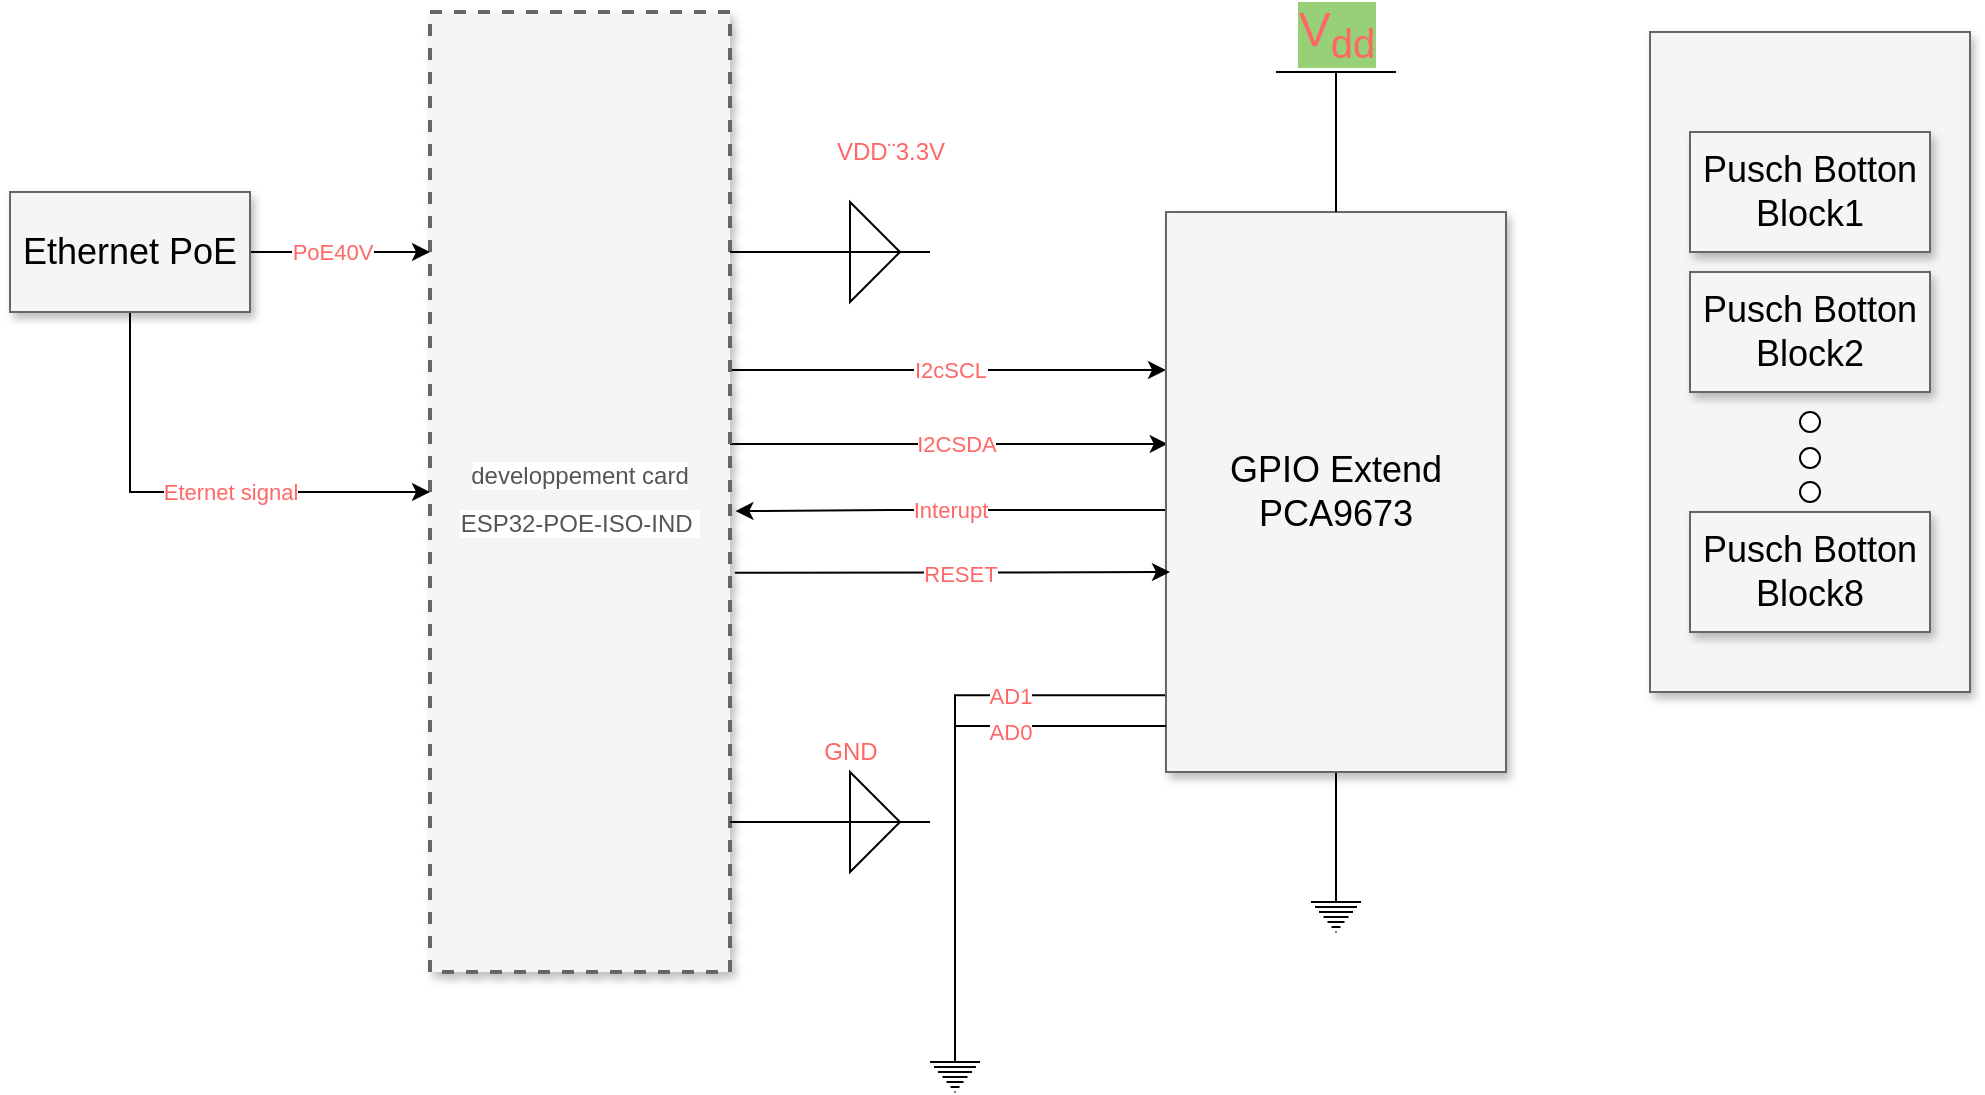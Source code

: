 <mxfile version="16.6.2" type="github">
  <diagram name="Page-1" id="90a13364-a465-7bf4-72fc-28e22215d7a0">
    <mxGraphModel dx="1422" dy="751" grid="1" gridSize="10" guides="1" tooltips="1" connect="1" arrows="1" fold="1" page="1" pageScale="1.5" pageWidth="1169" pageHeight="826" background="none" math="0" shadow="0">
      <root>
        <mxCell id="0" style=";html=1;" />
        <mxCell id="1" style=";html=1;" parent="0" />
        <mxCell id="_-TaKJ5GSbhSLey4029--41" value="" style="whiteSpace=wrap;html=1;shadow=1;fontSize=18;fillColor=#f5f5f5;strokeColor=#666666;" vertex="1" parent="1">
          <mxGeometry x="830" y="300" width="160" height="330" as="geometry" />
        </mxCell>
        <mxCell id="_-TaKJ5GSbhSLey4029--2" value="I2cSCL" style="edgeStyle=orthogonalEdgeStyle;rounded=0;orthogonalLoop=1;jettySize=auto;html=1;exitX=1;exitY=0.5;exitDx=0;exitDy=0;entryX=0;entryY=0.5;entryDx=0;entryDy=0;fontFamily=Helvetica;fontColor=#FF6666;" edge="1" parent="1">
          <mxGeometry x="0.009" relative="1" as="geometry">
            <mxPoint x="370" y="469" as="sourcePoint" />
            <mxPoint x="588" y="469" as="targetPoint" />
            <Array as="points">
              <mxPoint x="480" y="469" />
              <mxPoint x="480" y="469" />
            </Array>
            <mxPoint as="offset" />
          </mxGeometry>
        </mxCell>
        <mxCell id="_-TaKJ5GSbhSLey4029--7" style="edgeStyle=orthogonalEdgeStyle;rounded=0;orthogonalLoop=1;jettySize=auto;html=1;exitX=1;exitY=0.577;exitDx=0;exitDy=0;entryX=0.005;entryY=0.632;entryDx=0;entryDy=0;entryPerimeter=0;fontFamily=Helvetica;fontColor=#FF6666;exitPerimeter=0;" edge="1" parent="1">
          <mxGeometry relative="1" as="geometry">
            <mxPoint x="370" y="505.96" as="sourcePoint" />
            <mxPoint x="588.85" y="505.96" as="targetPoint" />
            <Array as="points">
              <mxPoint x="440" y="506" />
              <mxPoint x="440" y="506" />
            </Array>
          </mxGeometry>
        </mxCell>
        <mxCell id="_-TaKJ5GSbhSLey4029--8" value="I2CSDA" style="edgeLabel;html=1;align=center;verticalAlign=middle;resizable=0;points=[];fontFamily=Helvetica;fontColor=#FF6666;" vertex="1" connectable="0" parent="_-TaKJ5GSbhSLey4029--7">
          <mxGeometry x="0.198" relative="1" as="geometry">
            <mxPoint x="-18" as="offset" />
          </mxGeometry>
        </mxCell>
        <mxCell id="3a17f1ce550125da-1" value="&lt;span style=&quot;color: rgb(85 , 85 , 85) ; font-family: &amp;#34;arial&amp;#34; , &amp;#34;helvetica&amp;#34; , sans-serif ; font-size: 12px ; text-align: justify ; background-color: rgb(255 , 255 , 255)&quot;&gt;developpement card&lt;br&gt;ESP32-POE-ISO-IND&amp;nbsp;&lt;/span&gt;" style="whiteSpace=wrap;html=1;shadow=1;fontSize=20;fillColor=#f5f5f5;strokeColor=#666666;strokeWidth=2;dashed=1;" parent="1" vertex="1">
          <mxGeometry x="220" y="290" width="150" height="480" as="geometry" />
        </mxCell>
        <mxCell id="_-TaKJ5GSbhSLey4029--13" style="edgeStyle=orthogonalEdgeStyle;rounded=0;orthogonalLoop=1;jettySize=auto;html=1;exitX=0.75;exitY=1;exitDx=0;exitDy=0;entryX=0.5;entryY=0;entryDx=0;entryDy=0;entryPerimeter=0;fontFamily=Helvetica;fontColor=#FF6666;strokeColor=none;endArrow=none;endFill=0;" edge="1" parent="1" source="3a17f1ce550125da-2" target="_-TaKJ5GSbhSLey4029--11">
          <mxGeometry relative="1" as="geometry" />
        </mxCell>
        <mxCell id="_-TaKJ5GSbhSLey4029--14" style="edgeStyle=orthogonalEdgeStyle;rounded=0;orthogonalLoop=1;jettySize=auto;html=1;exitX=0.5;exitY=1;exitDx=0;exitDy=0;entryX=0.5;entryY=0;entryDx=0;entryDy=0;entryPerimeter=0;fontFamily=Helvetica;fontColor=#FF6666;endArrow=none;endFill=0;" edge="1" parent="1" source="3a17f1ce550125da-2" target="_-TaKJ5GSbhSLey4029--11">
          <mxGeometry relative="1" as="geometry" />
        </mxCell>
        <mxCell id="_-TaKJ5GSbhSLey4029--23" value="Interupt" style="edgeStyle=orthogonalEdgeStyle;rounded=0;orthogonalLoop=1;jettySize=auto;html=1;exitX=0;exitY=0.75;exitDx=0;exitDy=0;entryX=1.018;entryY=0.647;entryDx=0;entryDy=0;entryPerimeter=0;fontFamily=Helvetica;fontColor=#FF6666;endArrow=classic;endFill=1;" edge="1" parent="1">
          <mxGeometry x="0.003" relative="1" as="geometry">
            <mxPoint x="588" y="539" as="sourcePoint" />
            <mxPoint x="372.7" y="539.56" as="targetPoint" />
            <Array as="points">
              <mxPoint x="450" y="540" />
            </Array>
            <mxPoint as="offset" />
          </mxGeometry>
        </mxCell>
        <mxCell id="_-TaKJ5GSbhSLey4029--26" value="AD1" style="edgeStyle=orthogonalEdgeStyle;rounded=0;orthogonalLoop=1;jettySize=auto;html=1;exitX=0.007;exitY=0.863;exitDx=0;exitDy=0;fontFamily=Helvetica;fontColor=#FF6666;endArrow=none;endFill=0;exitPerimeter=0;entryX=0.5;entryY=0;entryDx=0;entryDy=0;entryPerimeter=0;" edge="1" parent="1" source="3a17f1ce550125da-2" target="_-TaKJ5GSbhSLey4029--24">
          <mxGeometry x="-0.444" relative="1" as="geometry">
            <mxPoint x="550" y="650" as="targetPoint" />
            <Array as="points">
              <mxPoint x="482" y="632" />
            </Array>
            <mxPoint as="offset" />
          </mxGeometry>
        </mxCell>
        <mxCell id="3a17f1ce550125da-2" value="GPIO Extend&lt;br&gt;PCA9673" style="whiteSpace=wrap;html=1;shadow=1;fontSize=18;fillColor=#f5f5f5;strokeColor=#666666;" parent="1" vertex="1">
          <mxGeometry x="588" y="390" width="170" height="280" as="geometry" />
        </mxCell>
        <mxCell id="3a17f1ce550125da-18" style="edgeStyle=elbowEdgeStyle;rounded=0;html=1;startArrow=none;startFill=0;jettySize=auto;orthogonalLoop=1;fontSize=18;elbow=vertical;entryX=0;entryY=0.25;entryDx=0;entryDy=0;" parent="1" source="3a17f1ce550125da-11" target="3a17f1ce550125da-1" edge="1">
          <mxGeometry relative="1" as="geometry">
            <mxPoint x="799.5" y="834.714" as="targetPoint" />
          </mxGeometry>
        </mxCell>
        <mxCell id="_-TaKJ5GSbhSLey4029--5" value="PoE40V" style="edgeLabel;html=1;align=center;verticalAlign=middle;resizable=0;points=[];fontFamily=Helvetica;fontColor=#FF6666;" vertex="1" connectable="0" parent="3a17f1ce550125da-18">
          <mxGeometry x="-0.386" y="-5" relative="1" as="geometry">
            <mxPoint x="13" y="-5" as="offset" />
          </mxGeometry>
        </mxCell>
        <mxCell id="_-TaKJ5GSbhSLey4029--3" style="edgeStyle=orthogonalEdgeStyle;rounded=0;orthogonalLoop=1;jettySize=auto;html=1;exitX=0.5;exitY=1;exitDx=0;exitDy=0;fontFamily=Helvetica;fontColor=#FF6666;" edge="1" parent="1" source="3a17f1ce550125da-11" target="3a17f1ce550125da-1">
          <mxGeometry relative="1" as="geometry" />
        </mxCell>
        <mxCell id="_-TaKJ5GSbhSLey4029--4" value="Eternet signal" style="edgeLabel;html=1;align=center;verticalAlign=middle;resizable=0;points=[];fontFamily=Helvetica;fontColor=#FF6666;" vertex="1" connectable="0" parent="_-TaKJ5GSbhSLey4029--3">
          <mxGeometry x="0.16" y="6" relative="1" as="geometry">
            <mxPoint x="1" y="6" as="offset" />
          </mxGeometry>
        </mxCell>
        <mxCell id="3a17f1ce550125da-11" value="Ethernet PoE" style="whiteSpace=wrap;html=1;shadow=1;fontSize=18;fillColor=#f5f5f5;strokeColor=#666666;" parent="1" vertex="1">
          <mxGeometry x="10" y="380" width="120" height="60" as="geometry" />
        </mxCell>
        <mxCell id="_-TaKJ5GSbhSLey4029--11" value="" style="pointerEvents=1;verticalLabelPosition=bottom;shadow=0;dashed=0;align=center;html=1;verticalAlign=top;shape=mxgraph.electrical.signal_sources.protective_earth;labelBackgroundColor=#97D077;fontFamily=Helvetica;fontColor=#FF6666;" vertex="1" parent="1">
          <mxGeometry x="660.5" y="730" width="25" height="20" as="geometry" />
        </mxCell>
        <mxCell id="_-TaKJ5GSbhSLey4029--16" style="edgeStyle=orthogonalEdgeStyle;rounded=0;orthogonalLoop=1;jettySize=auto;html=1;exitX=0.5;exitY=0;exitDx=0;exitDy=0;exitPerimeter=0;fontFamily=Helvetica;fontColor=#FF6666;endArrow=none;endFill=0;" edge="1" parent="1" source="_-TaKJ5GSbhSLey4029--15" target="3a17f1ce550125da-2">
          <mxGeometry relative="1" as="geometry" />
        </mxCell>
        <mxCell id="_-TaKJ5GSbhSLey4029--15" value="V&lt;sub&gt;dd&lt;/sub&gt;" style="verticalLabelPosition=top;verticalAlign=bottom;shape=mxgraph.electrical.signal_sources.vdd;shadow=0;dashed=0;align=center;strokeWidth=1;fontSize=24;html=1;flipV=1;labelBackgroundColor=#97D077;fontFamily=Helvetica;fontColor=#FF6666;" vertex="1" parent="1">
          <mxGeometry x="643" y="320" width="60" height="40" as="geometry" />
        </mxCell>
        <mxCell id="_-TaKJ5GSbhSLey4029--17" value="" style="pointerEvents=1;verticalLabelPosition=bottom;shadow=0;dashed=0;align=center;html=1;verticalAlign=top;shape=mxgraph.electrical.miscellaneous.cable_termination;labelBackgroundColor=#97D077;fontFamily=Helvetica;fontColor=#FF6666;" vertex="1" parent="1">
          <mxGeometry x="370" y="670" width="100" height="50" as="geometry" />
        </mxCell>
        <mxCell id="_-TaKJ5GSbhSLey4029--19" value="" style="pointerEvents=1;verticalLabelPosition=bottom;shadow=0;dashed=0;align=center;html=1;verticalAlign=top;shape=mxgraph.electrical.miscellaneous.cable_termination;labelBackgroundColor=#97D077;fontFamily=Helvetica;fontColor=#FF6666;" vertex="1" parent="1">
          <mxGeometry x="370" y="384.999" width="100" height="50" as="geometry" />
        </mxCell>
        <mxCell id="_-TaKJ5GSbhSLey4029--20" value="VDD¨3.3V" style="text;html=1;align=center;verticalAlign=middle;resizable=0;points=[];autosize=1;strokeColor=none;fillColor=none;fontFamily=Helvetica;fontColor=#FF6666;" vertex="1" parent="1">
          <mxGeometry x="415" y="350" width="70" height="20" as="geometry" />
        </mxCell>
        <mxCell id="_-TaKJ5GSbhSLey4029--22" value="GND" style="text;html=1;align=center;verticalAlign=middle;resizable=0;points=[];autosize=1;strokeColor=none;fillColor=none;fontFamily=Helvetica;fontColor=#FF6666;" vertex="1" parent="1">
          <mxGeometry x="410" y="650" width="40" height="20" as="geometry" />
        </mxCell>
        <mxCell id="_-TaKJ5GSbhSLey4029--25" style="edgeStyle=orthogonalEdgeStyle;rounded=0;orthogonalLoop=1;jettySize=auto;html=1;exitX=0.5;exitY=0;exitDx=0;exitDy=0;exitPerimeter=0;entryX=0;entryY=0.918;entryDx=0;entryDy=0;entryPerimeter=0;fontFamily=Helvetica;fontColor=#FF6666;endArrow=none;endFill=0;" edge="1" parent="1" source="_-TaKJ5GSbhSLey4029--24" target="3a17f1ce550125da-2">
          <mxGeometry relative="1" as="geometry" />
        </mxCell>
        <mxCell id="_-TaKJ5GSbhSLey4029--27" value="AD0" style="edgeLabel;html=1;align=center;verticalAlign=middle;resizable=0;points=[];fontFamily=Helvetica;fontColor=#FF6666;" vertex="1" connectable="0" parent="_-TaKJ5GSbhSLey4029--25">
          <mxGeometry x="0.395" y="1" relative="1" as="geometry">
            <mxPoint x="3" y="4" as="offset" />
          </mxGeometry>
        </mxCell>
        <mxCell id="_-TaKJ5GSbhSLey4029--24" value="" style="pointerEvents=1;verticalLabelPosition=bottom;shadow=0;dashed=0;align=center;html=1;verticalAlign=top;shape=mxgraph.electrical.signal_sources.protective_earth;labelBackgroundColor=#97D077;fontFamily=Helvetica;fontColor=#FF6666;" vertex="1" parent="1">
          <mxGeometry x="470" y="810" width="25" height="20" as="geometry" />
        </mxCell>
        <mxCell id="_-TaKJ5GSbhSLey4029--28" style="edgeStyle=orthogonalEdgeStyle;rounded=0;orthogonalLoop=1;jettySize=auto;html=1;exitX=1.016;exitY=0.584;exitDx=0;exitDy=0;fontFamily=Helvetica;fontColor=#FF6666;exitPerimeter=0;" edge="1" parent="1" source="3a17f1ce550125da-1">
          <mxGeometry relative="1" as="geometry">
            <mxPoint x="373.08" y="570.0" as="sourcePoint" />
            <mxPoint x="590" y="570" as="targetPoint" />
            <Array as="points" />
          </mxGeometry>
        </mxCell>
        <mxCell id="_-TaKJ5GSbhSLey4029--29" value="RESET" style="edgeLabel;html=1;align=center;verticalAlign=middle;resizable=0;points=[];fontFamily=Helvetica;fontColor=#FF6666;" vertex="1" connectable="0" parent="_-TaKJ5GSbhSLey4029--28">
          <mxGeometry x="0.198" relative="1" as="geometry">
            <mxPoint x="-18" as="offset" />
          </mxGeometry>
        </mxCell>
        <mxCell id="_-TaKJ5GSbhSLey4029--31" value="Pusch Botton Block2" style="whiteSpace=wrap;html=1;shadow=1;fontSize=18;fillColor=#f5f5f5;strokeColor=#666666;" vertex="1" parent="1">
          <mxGeometry x="850" y="420" width="120" height="60" as="geometry" />
        </mxCell>
        <mxCell id="_-TaKJ5GSbhSLey4029--32" value="Pusch Botton Block1" style="whiteSpace=wrap;html=1;shadow=1;fontSize=18;fillColor=#f5f5f5;strokeColor=#666666;" vertex="1" parent="1">
          <mxGeometry x="850" y="350" width="120" height="60" as="geometry" />
        </mxCell>
        <mxCell id="_-TaKJ5GSbhSLey4029--34" value="Pusch Botton Block8" style="whiteSpace=wrap;html=1;shadow=1;fontSize=18;fillColor=#f5f5f5;strokeColor=#666666;" vertex="1" parent="1">
          <mxGeometry x="850" y="540" width="120" height="60" as="geometry" />
        </mxCell>
        <mxCell id="_-TaKJ5GSbhSLey4029--35" value="" style="ellipse;whiteSpace=wrap;html=1;labelBackgroundColor=#97D077;fontFamily=Helvetica;fontColor=#FF6666;" vertex="1" parent="1">
          <mxGeometry x="905" y="490" width="10" height="10" as="geometry" />
        </mxCell>
        <mxCell id="_-TaKJ5GSbhSLey4029--36" value="" style="ellipse;whiteSpace=wrap;html=1;labelBackgroundColor=#97D077;fontFamily=Helvetica;fontColor=#FF6666;" vertex="1" parent="1">
          <mxGeometry x="905" y="508" width="10" height="10" as="geometry" />
        </mxCell>
        <mxCell id="_-TaKJ5GSbhSLey4029--37" value="" style="ellipse;whiteSpace=wrap;html=1;labelBackgroundColor=#97D077;fontFamily=Helvetica;fontColor=#FF6666;" vertex="1" parent="1">
          <mxGeometry x="905" y="525" width="10" height="10" as="geometry" />
        </mxCell>
      </root>
    </mxGraphModel>
  </diagram>
</mxfile>
